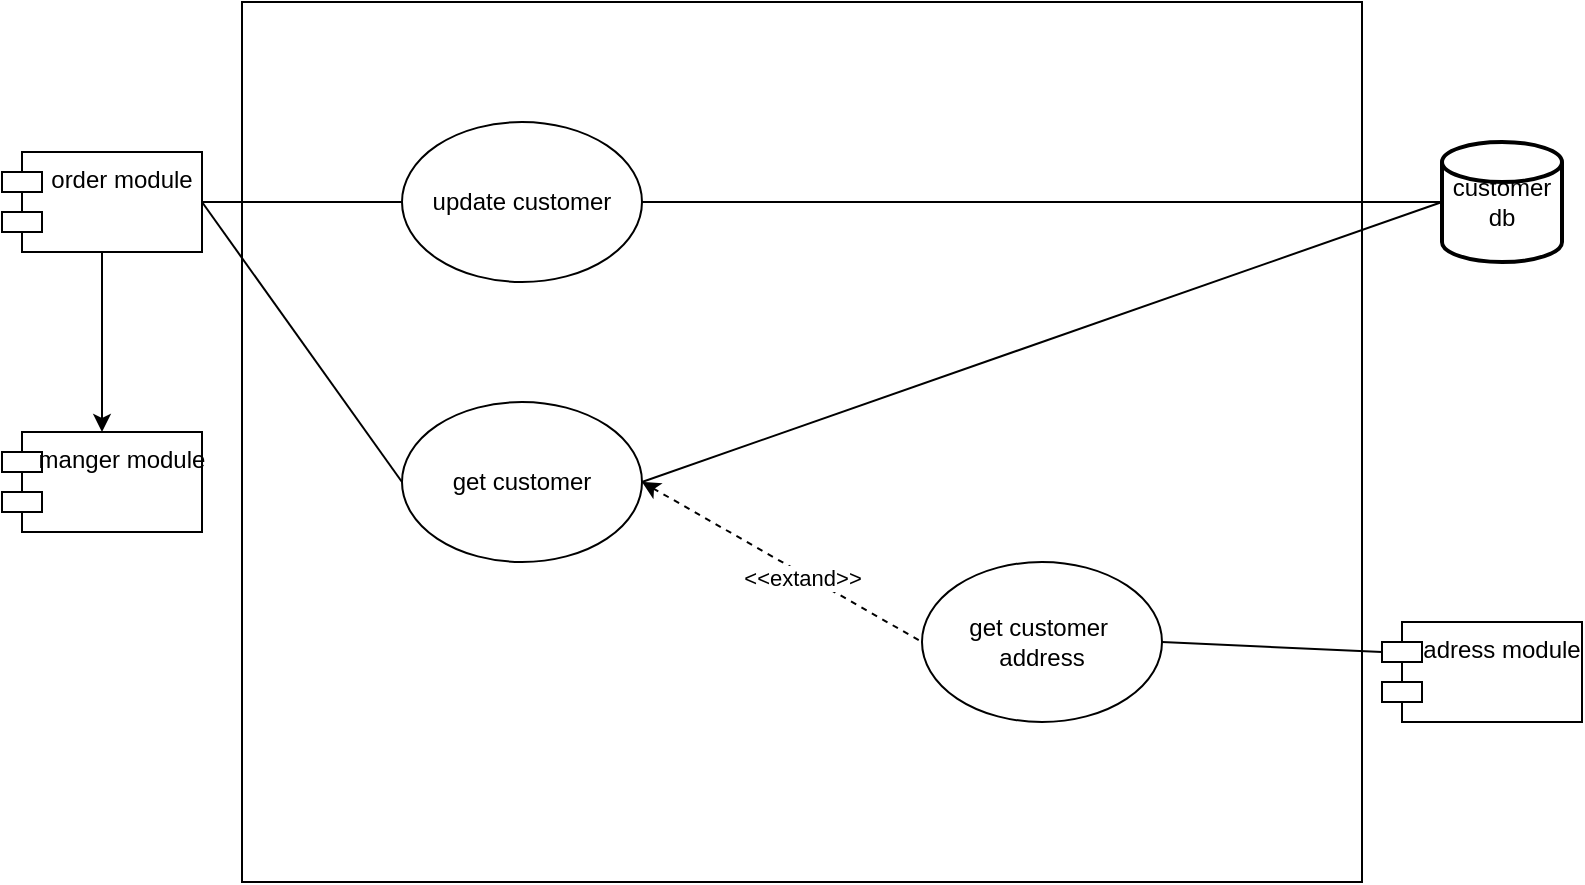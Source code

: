 <mxfile version="13.7.9" type="device"><diagram id="UCTPnCvQCurr0QgwZzt0" name="Page-1"><mxGraphModel dx="1086" dy="806" grid="1" gridSize="10" guides="1" tooltips="1" connect="1" arrows="1" fold="1" page="1" pageScale="1" pageWidth="850" pageHeight="1100" math="0" shadow="0"><root><mxCell id="0"/><mxCell id="1" parent="0"/><mxCell id="l4TLyoYI-AhybGk4tYDs-1" value="" style="rounded=0;whiteSpace=wrap;html=1;" vertex="1" parent="1"><mxGeometry x="160" y="160" width="560" height="440" as="geometry"/></mxCell><mxCell id="l4TLyoYI-AhybGk4tYDs-2" value="update customer" style="ellipse;whiteSpace=wrap;html=1;" vertex="1" parent="1"><mxGeometry x="240" y="220" width="120" height="80" as="geometry"/></mxCell><mxCell id="l4TLyoYI-AhybGk4tYDs-3" value="get customer" style="ellipse;whiteSpace=wrap;html=1;" vertex="1" parent="1"><mxGeometry x="240" y="360" width="120" height="80" as="geometry"/></mxCell><mxCell id="l4TLyoYI-AhybGk4tYDs-4" value="get customer&amp;nbsp;&lt;br&gt;address" style="ellipse;whiteSpace=wrap;html=1;" vertex="1" parent="1"><mxGeometry x="500" y="440" width="120" height="80" as="geometry"/></mxCell><mxCell id="l4TLyoYI-AhybGk4tYDs-5" value="" style="endArrow=none;html=1;entryX=0;entryY=0.5;entryDx=0;entryDy=0;exitX=1;exitY=0.5;exitDx=0;exitDy=0;startArrow=classic;startFill=1;dashed=1;" edge="1" parent="1" source="l4TLyoYI-AhybGk4tYDs-3" target="l4TLyoYI-AhybGk4tYDs-4"><mxGeometry width="50" height="50" relative="1" as="geometry"><mxPoint x="490" y="650" as="sourcePoint"/><mxPoint x="540" y="600" as="targetPoint"/></mxGeometry></mxCell><mxCell id="l4TLyoYI-AhybGk4tYDs-10" value="&amp;lt;&amp;lt;extand&amp;gt;&amp;gt;" style="edgeLabel;html=1;align=center;verticalAlign=middle;resizable=0;points=[];" vertex="1" connectable="0" parent="l4TLyoYI-AhybGk4tYDs-5"><mxGeometry x="0.157" y="-2" relative="1" as="geometry"><mxPoint as="offset"/></mxGeometry></mxCell><mxCell id="l4TLyoYI-AhybGk4tYDs-6" value="adress module" style="shape=module;align=left;spacingLeft=20;align=center;verticalAlign=top;" vertex="1" parent="1"><mxGeometry x="730" y="470" width="100" height="50" as="geometry"/></mxCell><mxCell id="l4TLyoYI-AhybGk4tYDs-7" value="" style="endArrow=none;html=1;entryX=0;entryY=0;entryDx=0;entryDy=15;exitX=1;exitY=0.5;exitDx=0;exitDy=0;entryPerimeter=0;" edge="1" parent="1" source="l4TLyoYI-AhybGk4tYDs-4" target="l4TLyoYI-AhybGk4tYDs-6"><mxGeometry width="50" height="50" relative="1" as="geometry"><mxPoint x="370" y="450" as="sourcePoint"/><mxPoint x="530" y="390" as="targetPoint"/></mxGeometry></mxCell><mxCell id="l4TLyoYI-AhybGk4tYDs-8" value="customer db" style="strokeWidth=2;html=1;shape=mxgraph.flowchart.database;whiteSpace=wrap;" vertex="1" parent="1"><mxGeometry x="760" y="230" width="60" height="60" as="geometry"/></mxCell><mxCell id="l4TLyoYI-AhybGk4tYDs-9" value="" style="endArrow=none;html=1;entryX=0;entryY=0.5;entryDx=0;entryDy=0;exitX=1;exitY=0.5;exitDx=0;exitDy=0;entryPerimeter=0;" edge="1" parent="1" source="l4TLyoYI-AhybGk4tYDs-2" target="l4TLyoYI-AhybGk4tYDs-8"><mxGeometry width="50" height="50" relative="1" as="geometry"><mxPoint x="510" y="350" as="sourcePoint"/><mxPoint x="620" y="500" as="targetPoint"/></mxGeometry></mxCell><mxCell id="l4TLyoYI-AhybGk4tYDs-11" value="" style="endArrow=none;html=1;entryX=0;entryY=0.5;entryDx=0;entryDy=0;exitX=1;exitY=0.5;exitDx=0;exitDy=0;entryPerimeter=0;" edge="1" parent="1" source="l4TLyoYI-AhybGk4tYDs-3" target="l4TLyoYI-AhybGk4tYDs-8"><mxGeometry width="50" height="50" relative="1" as="geometry"><mxPoint x="530" y="455" as="sourcePoint"/><mxPoint x="680" y="450" as="targetPoint"/></mxGeometry></mxCell><mxCell id="l4TLyoYI-AhybGk4tYDs-16" style="edgeStyle=orthogonalEdgeStyle;rounded=0;orthogonalLoop=1;jettySize=auto;html=1;startArrow=none;startFill=0;" edge="1" parent="1" source="l4TLyoYI-AhybGk4tYDs-12" target="l4TLyoYI-AhybGk4tYDs-15"><mxGeometry relative="1" as="geometry"/></mxCell><mxCell id="l4TLyoYI-AhybGk4tYDs-12" value="order module" style="shape=module;align=left;spacingLeft=20;align=center;verticalAlign=top;" vertex="1" parent="1"><mxGeometry x="40" y="235" width="100" height="50" as="geometry"/></mxCell><mxCell id="l4TLyoYI-AhybGk4tYDs-13" value="" style="endArrow=none;html=1;entryX=0;entryY=0.5;entryDx=0;entryDy=0;exitX=1;exitY=0.5;exitDx=0;exitDy=0;" edge="1" parent="1" source="l4TLyoYI-AhybGk4tYDs-12" target="l4TLyoYI-AhybGk4tYDs-2"><mxGeometry width="50" height="50" relative="1" as="geometry"><mxPoint x="370" y="270" as="sourcePoint"/><mxPoint x="770" y="270" as="targetPoint"/></mxGeometry></mxCell><mxCell id="l4TLyoYI-AhybGk4tYDs-14" value="" style="endArrow=none;html=1;entryX=0;entryY=0.5;entryDx=0;entryDy=0;exitX=1;exitY=0.5;exitDx=0;exitDy=0;" edge="1" parent="1" source="l4TLyoYI-AhybGk4tYDs-12" target="l4TLyoYI-AhybGk4tYDs-3"><mxGeometry width="50" height="50" relative="1" as="geometry"><mxPoint x="150" y="270" as="sourcePoint"/><mxPoint x="250" y="270" as="targetPoint"/></mxGeometry></mxCell><mxCell id="l4TLyoYI-AhybGk4tYDs-15" value="manger module" style="shape=module;align=left;spacingLeft=20;align=center;verticalAlign=top;" vertex="1" parent="1"><mxGeometry x="40" y="375" width="100" height="50" as="geometry"/></mxCell></root></mxGraphModel></diagram></mxfile>